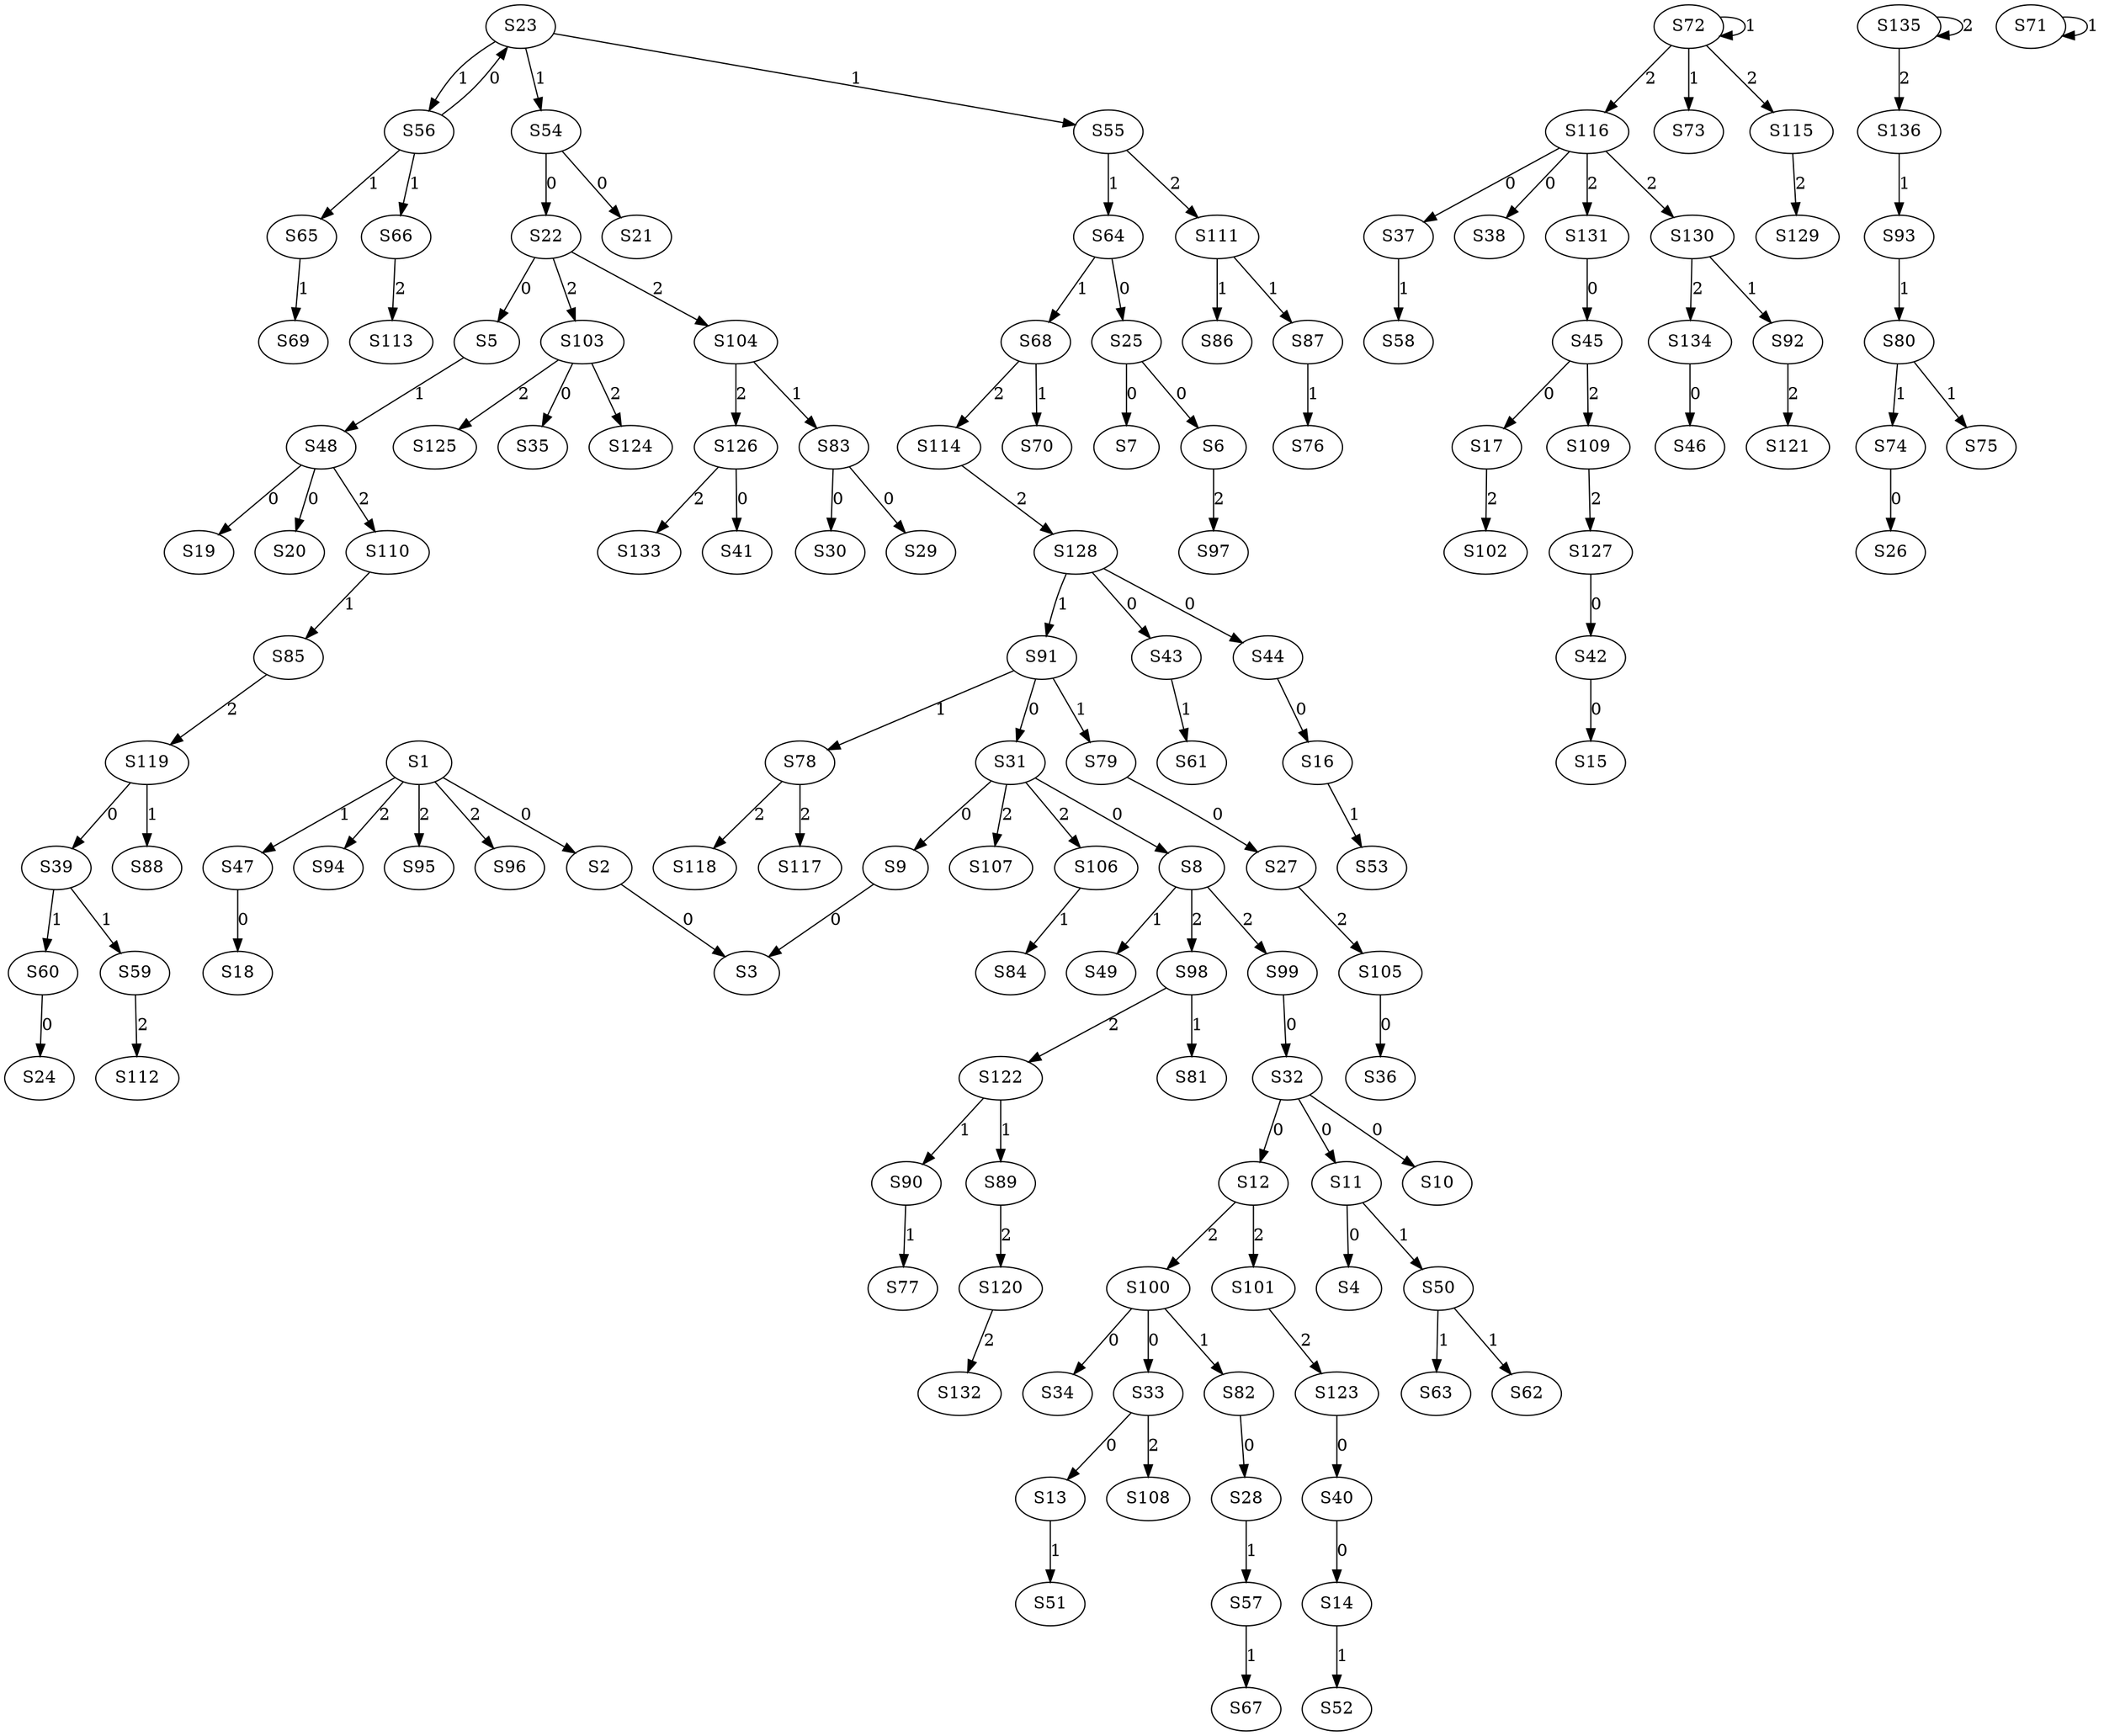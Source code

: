 strict digraph {
	S1 -> S2 [ label = 0 ];
	S2 -> S3 [ label = 0 ];
	S11 -> S4 [ label = 0 ];
	S22 -> S5 [ label = 0 ];
	S25 -> S6 [ label = 0 ];
	S25 -> S7 [ label = 0 ];
	S31 -> S8 [ label = 0 ];
	S31 -> S9 [ label = 0 ];
	S32 -> S10 [ label = 0 ];
	S32 -> S11 [ label = 0 ];
	S32 -> S12 [ label = 0 ];
	S33 -> S13 [ label = 0 ];
	S40 -> S14 [ label = 0 ];
	S42 -> S15 [ label = 0 ];
	S44 -> S16 [ label = 0 ];
	S45 -> S17 [ label = 0 ];
	S47 -> S18 [ label = 0 ];
	S48 -> S19 [ label = 0 ];
	S48 -> S20 [ label = 0 ];
	S54 -> S21 [ label = 0 ];
	S54 -> S22 [ label = 0 ];
	S56 -> S23 [ label = 0 ];
	S60 -> S24 [ label = 0 ];
	S64 -> S25 [ label = 0 ];
	S74 -> S26 [ label = 0 ];
	S79 -> S27 [ label = 0 ];
	S82 -> S28 [ label = 0 ];
	S83 -> S29 [ label = 0 ];
	S83 -> S30 [ label = 0 ];
	S91 -> S31 [ label = 0 ];
	S99 -> S32 [ label = 0 ];
	S100 -> S33 [ label = 0 ];
	S100 -> S34 [ label = 0 ];
	S103 -> S35 [ label = 0 ];
	S105 -> S36 [ label = 0 ];
	S116 -> S37 [ label = 0 ];
	S116 -> S38 [ label = 0 ];
	S119 -> S39 [ label = 0 ];
	S123 -> S40 [ label = 0 ];
	S126 -> S41 [ label = 0 ];
	S127 -> S42 [ label = 0 ];
	S128 -> S43 [ label = 0 ];
	S128 -> S44 [ label = 0 ];
	S131 -> S45 [ label = 0 ];
	S134 -> S46 [ label = 0 ];
	S1 -> S47 [ label = 1 ];
	S5 -> S48 [ label = 1 ];
	S8 -> S49 [ label = 1 ];
	S11 -> S50 [ label = 1 ];
	S13 -> S51 [ label = 1 ];
	S14 -> S52 [ label = 1 ];
	S16 -> S53 [ label = 1 ];
	S23 -> S54 [ label = 1 ];
	S23 -> S55 [ label = 1 ];
	S23 -> S56 [ label = 1 ];
	S28 -> S57 [ label = 1 ];
	S37 -> S58 [ label = 1 ];
	S39 -> S59 [ label = 1 ];
	S39 -> S60 [ label = 1 ];
	S43 -> S61 [ label = 1 ];
	S50 -> S62 [ label = 1 ];
	S50 -> S63 [ label = 1 ];
	S55 -> S64 [ label = 1 ];
	S56 -> S65 [ label = 1 ];
	S56 -> S66 [ label = 1 ];
	S57 -> S67 [ label = 1 ];
	S64 -> S68 [ label = 1 ];
	S65 -> S69 [ label = 1 ];
	S68 -> S70 [ label = 1 ];
	S71 -> S71 [ label = 1 ];
	S72 -> S72 [ label = 1 ];
	S72 -> S73 [ label = 1 ];
	S80 -> S74 [ label = 1 ];
	S80 -> S75 [ label = 1 ];
	S87 -> S76 [ label = 1 ];
	S90 -> S77 [ label = 1 ];
	S91 -> S78 [ label = 1 ];
	S91 -> S79 [ label = 1 ];
	S93 -> S80 [ label = 1 ];
	S98 -> S81 [ label = 1 ];
	S100 -> S82 [ label = 1 ];
	S104 -> S83 [ label = 1 ];
	S106 -> S84 [ label = 1 ];
	S110 -> S85 [ label = 1 ];
	S111 -> S86 [ label = 1 ];
	S111 -> S87 [ label = 1 ];
	S119 -> S88 [ label = 1 ];
	S122 -> S89 [ label = 1 ];
	S122 -> S90 [ label = 1 ];
	S128 -> S91 [ label = 1 ];
	S130 -> S92 [ label = 1 ];
	S136 -> S93 [ label = 1 ];
	S1 -> S94 [ label = 2 ];
	S1 -> S95 [ label = 2 ];
	S1 -> S96 [ label = 2 ];
	S6 -> S97 [ label = 2 ];
	S8 -> S98 [ label = 2 ];
	S8 -> S99 [ label = 2 ];
	S12 -> S100 [ label = 2 ];
	S12 -> S101 [ label = 2 ];
	S17 -> S102 [ label = 2 ];
	S22 -> S103 [ label = 2 ];
	S22 -> S104 [ label = 2 ];
	S27 -> S105 [ label = 2 ];
	S31 -> S106 [ label = 2 ];
	S31 -> S107 [ label = 2 ];
	S33 -> S108 [ label = 2 ];
	S45 -> S109 [ label = 2 ];
	S48 -> S110 [ label = 2 ];
	S55 -> S111 [ label = 2 ];
	S59 -> S112 [ label = 2 ];
	S66 -> S113 [ label = 2 ];
	S68 -> S114 [ label = 2 ];
	S72 -> S115 [ label = 2 ];
	S72 -> S116 [ label = 2 ];
	S78 -> S117 [ label = 2 ];
	S78 -> S118 [ label = 2 ];
	S85 -> S119 [ label = 2 ];
	S89 -> S120 [ label = 2 ];
	S92 -> S121 [ label = 2 ];
	S98 -> S122 [ label = 2 ];
	S101 -> S123 [ label = 2 ];
	S103 -> S124 [ label = 2 ];
	S103 -> S125 [ label = 2 ];
	S104 -> S126 [ label = 2 ];
	S109 -> S127 [ label = 2 ];
	S114 -> S128 [ label = 2 ];
	S115 -> S129 [ label = 2 ];
	S116 -> S130 [ label = 2 ];
	S116 -> S131 [ label = 2 ];
	S120 -> S132 [ label = 2 ];
	S126 -> S133 [ label = 2 ];
	S130 -> S134 [ label = 2 ];
	S135 -> S135 [ label = 2 ];
	S135 -> S136 [ label = 2 ];
	S9 -> S3 [ label = 0 ];
}